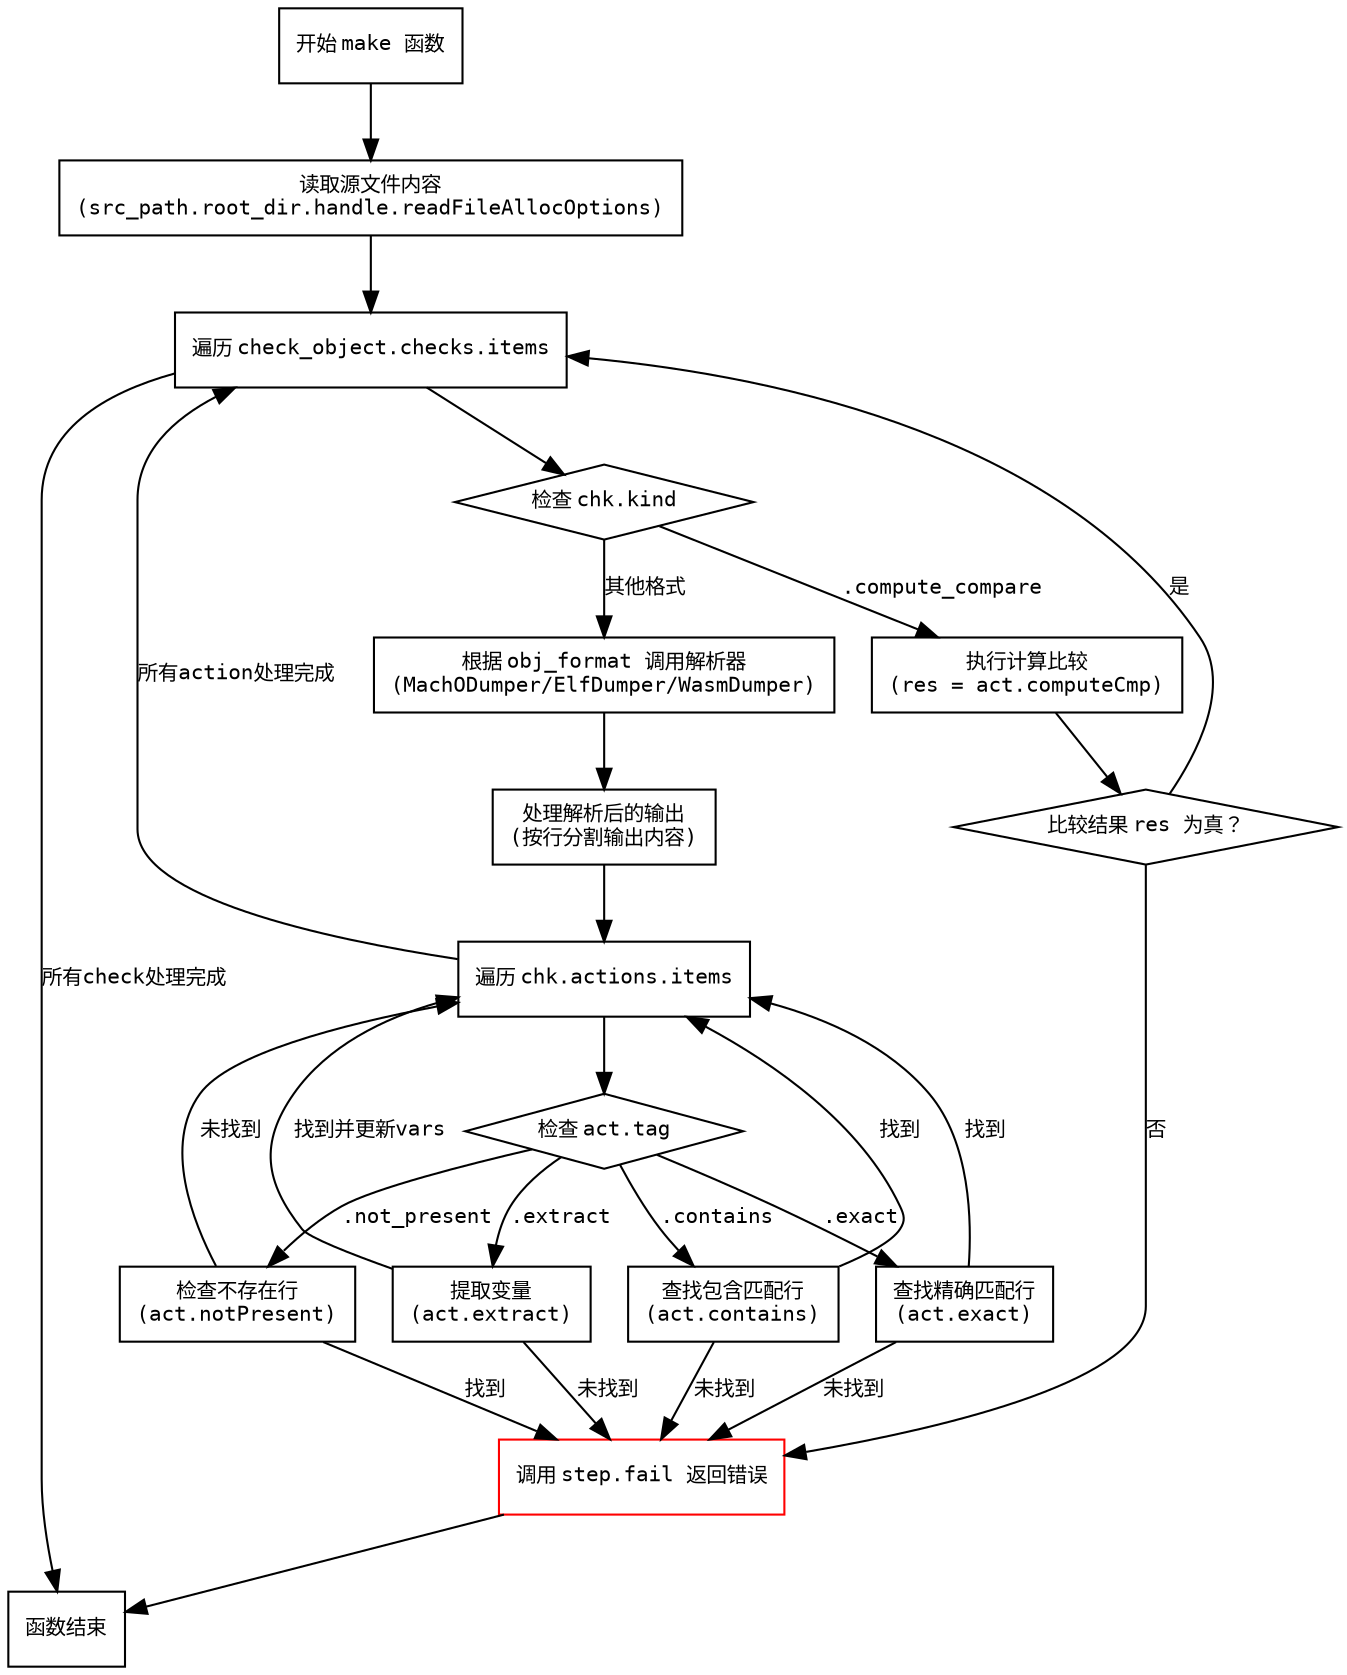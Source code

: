 
digraph flowchart {
    node [shape=rectangle, fontname="Courier", fontsize=10];
    edge [fontname="Courier", fontsize=10];

    start [label="开始 make 函数"];
    read_source [label="读取源文件内容\n(src_path.root_dir.handle.readFileAllocOptions)"];
    traverse_checks [label="遍历 check_object.checks.items"];
    check_kind [label="检查 chk.kind", shape=diamond];
    compute_compare [label="执行计算比较\n(res = act.computeCmp)"];
    check_res [label="比较结果 res 为真？", shape=diamond];
    parse_obj [label="根据 obj_format 调用解析器\n(MachODumper/ElfDumper/WasmDumper)"];
    process_output [label="处理解析后的输出\n(按行分割输出内容)"];
    traverse_actions [label="遍历 chk.actions.items"];
    action_tag [label="检查 act.tag", shape=diamond];
    exact_match [label="查找精确匹配行\n(act.exact)"];
    contains_check [label="查找包含匹配行\n(act.contains)"];
    not_present_check [label="检查不存在行\n(act.notPresent)"];
    extract_var [label="提取变量\n(act.extract)"];
    fail [label="调用 step.fail 返回错误", color=red];

    start -> read_source;
    read_source -> traverse_checks;

    traverse_checks -> check_kind;
    check_kind -> compute_compare [label=".compute_compare"];
    check_kind -> parse_obj [label="其他格式"];

    compute_compare -> check_res;
    check_res -> fail [label="否"];
    check_res -> traverse_checks [label="是"];

    parse_obj -> process_output;
    process_output -> traverse_actions;

    traverse_actions -> action_tag;
    action_tag -> exact_match [label=".exact"];
    action_tag -> contains_check [label=".contains"];
    action_tag -> not_present_check [label=".not_present"];
    action_tag -> extract_var [label=".extract"];

    exact_match -> fail [label="未找到"];
    exact_match -> traverse_actions [label="找到"];

    contains_check -> fail [label="未找到"];
    contains_check -> traverse_actions [label="找到"];

    not_present_check -> fail [label="找到"];
    not_present_check -> traverse_actions [label="未找到"];

    extract_var -> fail [label="未找到"];
    extract_var -> traverse_actions [label="找到并更新vars"];

    traverse_actions -> traverse_checks [label="所有action处理完成"];
    traverse_checks -> end [label="所有check处理完成"];
    fail -> end;

    end [label="函数结束"];
}
